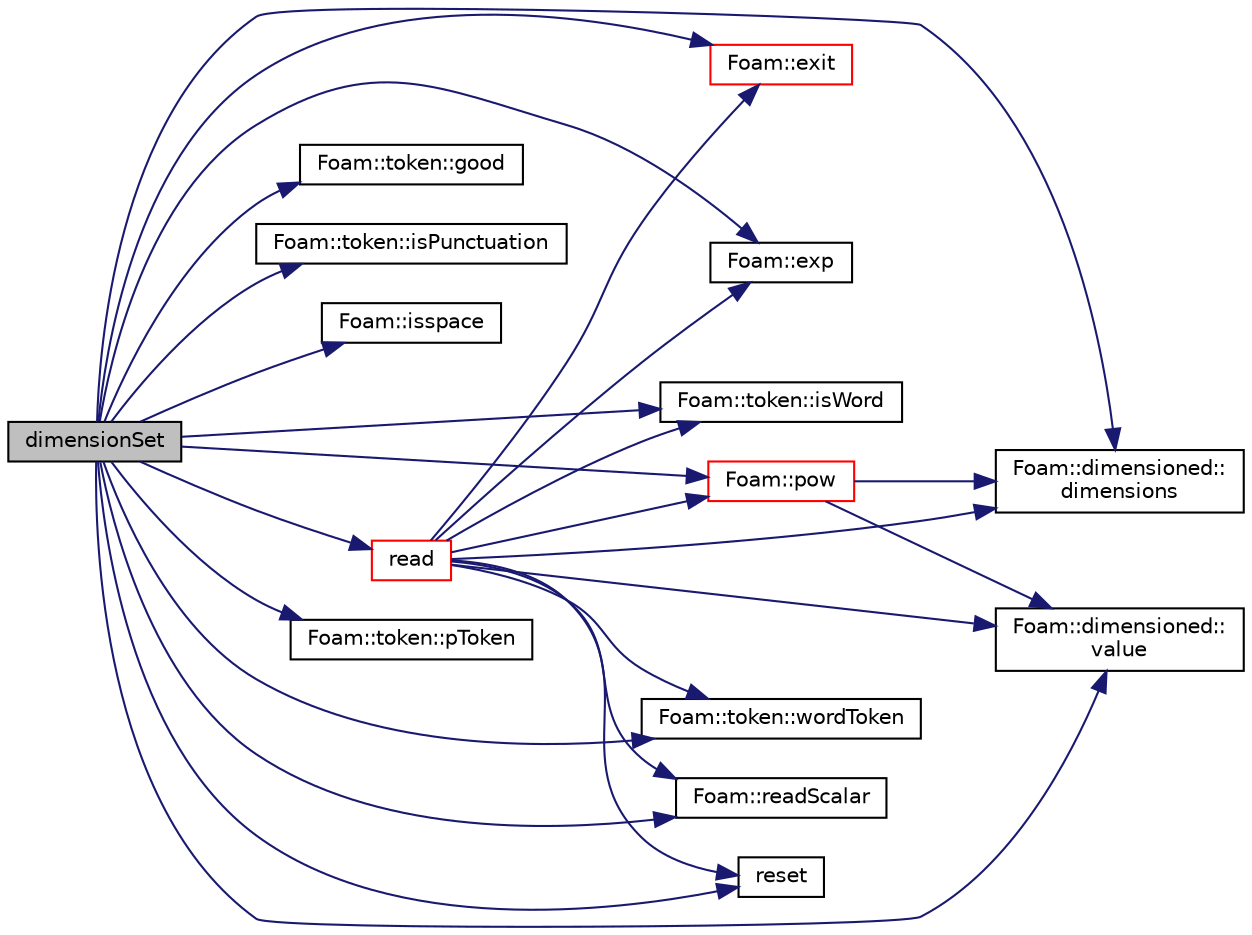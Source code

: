 digraph "dimensionSet"
{
  bgcolor="transparent";
  edge [fontname="Helvetica",fontsize="10",labelfontname="Helvetica",labelfontsize="10"];
  node [fontname="Helvetica",fontsize="10",shape=record];
  rankdir="LR";
  Node1 [label="dimensionSet",height=0.2,width=0.4,color="black", fillcolor="grey75", style="filled", fontcolor="black"];
  Node1 -> Node2 [color="midnightblue",fontsize="10",style="solid",fontname="Helvetica"];
  Node2 [label="Foam::dimensioned::\ldimensions",height=0.2,width=0.4,color="black",URL="$a00531.html#a6098093e7de06370342a85cfae8b31f5",tooltip="Return const reference to dimensions. "];
  Node1 -> Node3 [color="midnightblue",fontsize="10",style="solid",fontname="Helvetica"];
  Node3 [label="Foam::exit",height=0.2,width=0.4,color="red",URL="$a10733.html#a06ca7250d8e89caf05243ec094843642"];
  Node1 -> Node4 [color="midnightblue",fontsize="10",style="solid",fontname="Helvetica"];
  Node4 [label="Foam::exp",height=0.2,width=0.4,color="black",URL="$a10733.html#a12bca6c677fcf0977532179c3cb9bb89"];
  Node1 -> Node5 [color="midnightblue",fontsize="10",style="solid",fontname="Helvetica"];
  Node5 [label="Foam::token::good",height=0.2,width=0.4,color="black",URL="$a02623.html#ad2e41c8280b6cdf93d39e1135d2abdf7"];
  Node1 -> Node6 [color="midnightblue",fontsize="10",style="solid",fontname="Helvetica"];
  Node6 [label="Foam::token::isPunctuation",height=0.2,width=0.4,color="black",URL="$a02623.html#ad47cbb4da35a9c20d7ac8e070da68438"];
  Node1 -> Node7 [color="midnightblue",fontsize="10",style="solid",fontname="Helvetica"];
  Node7 [label="Foam::isspace",height=0.2,width=0.4,color="black",URL="$a10733.html#ac59aa3b8348ab76e8621faf6ff2ead9b"];
  Node1 -> Node8 [color="midnightblue",fontsize="10",style="solid",fontname="Helvetica"];
  Node8 [label="Foam::token::isWord",height=0.2,width=0.4,color="black",URL="$a02623.html#aff8351bf74c7880f1403c24dec1f82cd"];
  Node1 -> Node9 [color="midnightblue",fontsize="10",style="solid",fontname="Helvetica"];
  Node9 [label="Foam::pow",height=0.2,width=0.4,color="red",URL="$a10733.html#a7500c8e9d27a442adc75e287de074c7c"];
  Node9 -> Node2 [color="midnightblue",fontsize="10",style="solid",fontname="Helvetica"];
  Node9 -> Node10 [color="midnightblue",fontsize="10",style="solid",fontname="Helvetica"];
  Node10 [label="Foam::dimensioned::\lvalue",height=0.2,width=0.4,color="black",URL="$a00531.html#a080d3824651cfcf52f72acceec615aaa",tooltip="Return const reference to value. "];
  Node1 -> Node11 [color="midnightblue",fontsize="10",style="solid",fontname="Helvetica"];
  Node11 [label="Foam::token::pToken",height=0.2,width=0.4,color="black",URL="$a02623.html#a395e77350df8c1abfdf1140f969827e3"];
  Node1 -> Node12 [color="midnightblue",fontsize="10",style="solid",fontname="Helvetica"];
  Node12 [label="read",height=0.2,width=0.4,color="red",URL="$a00534.html#a4b1272c56fc93e26715db0ffd87a9b1f",tooltip="Read using provided units. Used only in initial parsing. "];
  Node12 -> Node3 [color="midnightblue",fontsize="10",style="solid",fontname="Helvetica"];
  Node12 -> Node8 [color="midnightblue",fontsize="10",style="solid",fontname="Helvetica"];
  Node12 -> Node13 [color="midnightblue",fontsize="10",style="solid",fontname="Helvetica"];
  Node13 [label="Foam::token::wordToken",height=0.2,width=0.4,color="black",URL="$a02623.html#aac98185f2d0784f92f271b8fea4e71ad"];
  Node12 -> Node4 [color="midnightblue",fontsize="10",style="solid",fontname="Helvetica"];
  Node12 -> Node14 [color="midnightblue",fontsize="10",style="solid",fontname="Helvetica"];
  Node14 [label="Foam::readScalar",height=0.2,width=0.4,color="black",URL="$a10733.html#a828d57f6d9b9806c086a3f840a147115",tooltip="Read whole of buf as a scalar. Return true if succesful. "];
  Node12 -> Node15 [color="midnightblue",fontsize="10",style="solid",fontname="Helvetica"];
  Node15 [label="reset",height=0.2,width=0.4,color="black",URL="$a00534.html#aaae8b61a12d92ef309937e69bc2c4084"];
  Node12 -> Node2 [color="midnightblue",fontsize="10",style="solid",fontname="Helvetica"];
  Node12 -> Node9 [color="midnightblue",fontsize="10",style="solid",fontname="Helvetica"];
  Node12 -> Node10 [color="midnightblue",fontsize="10",style="solid",fontname="Helvetica"];
  Node1 -> Node14 [color="midnightblue",fontsize="10",style="solid",fontname="Helvetica"];
  Node1 -> Node15 [color="midnightblue",fontsize="10",style="solid",fontname="Helvetica"];
  Node1 -> Node10 [color="midnightblue",fontsize="10",style="solid",fontname="Helvetica"];
  Node1 -> Node13 [color="midnightblue",fontsize="10",style="solid",fontname="Helvetica"];
}
